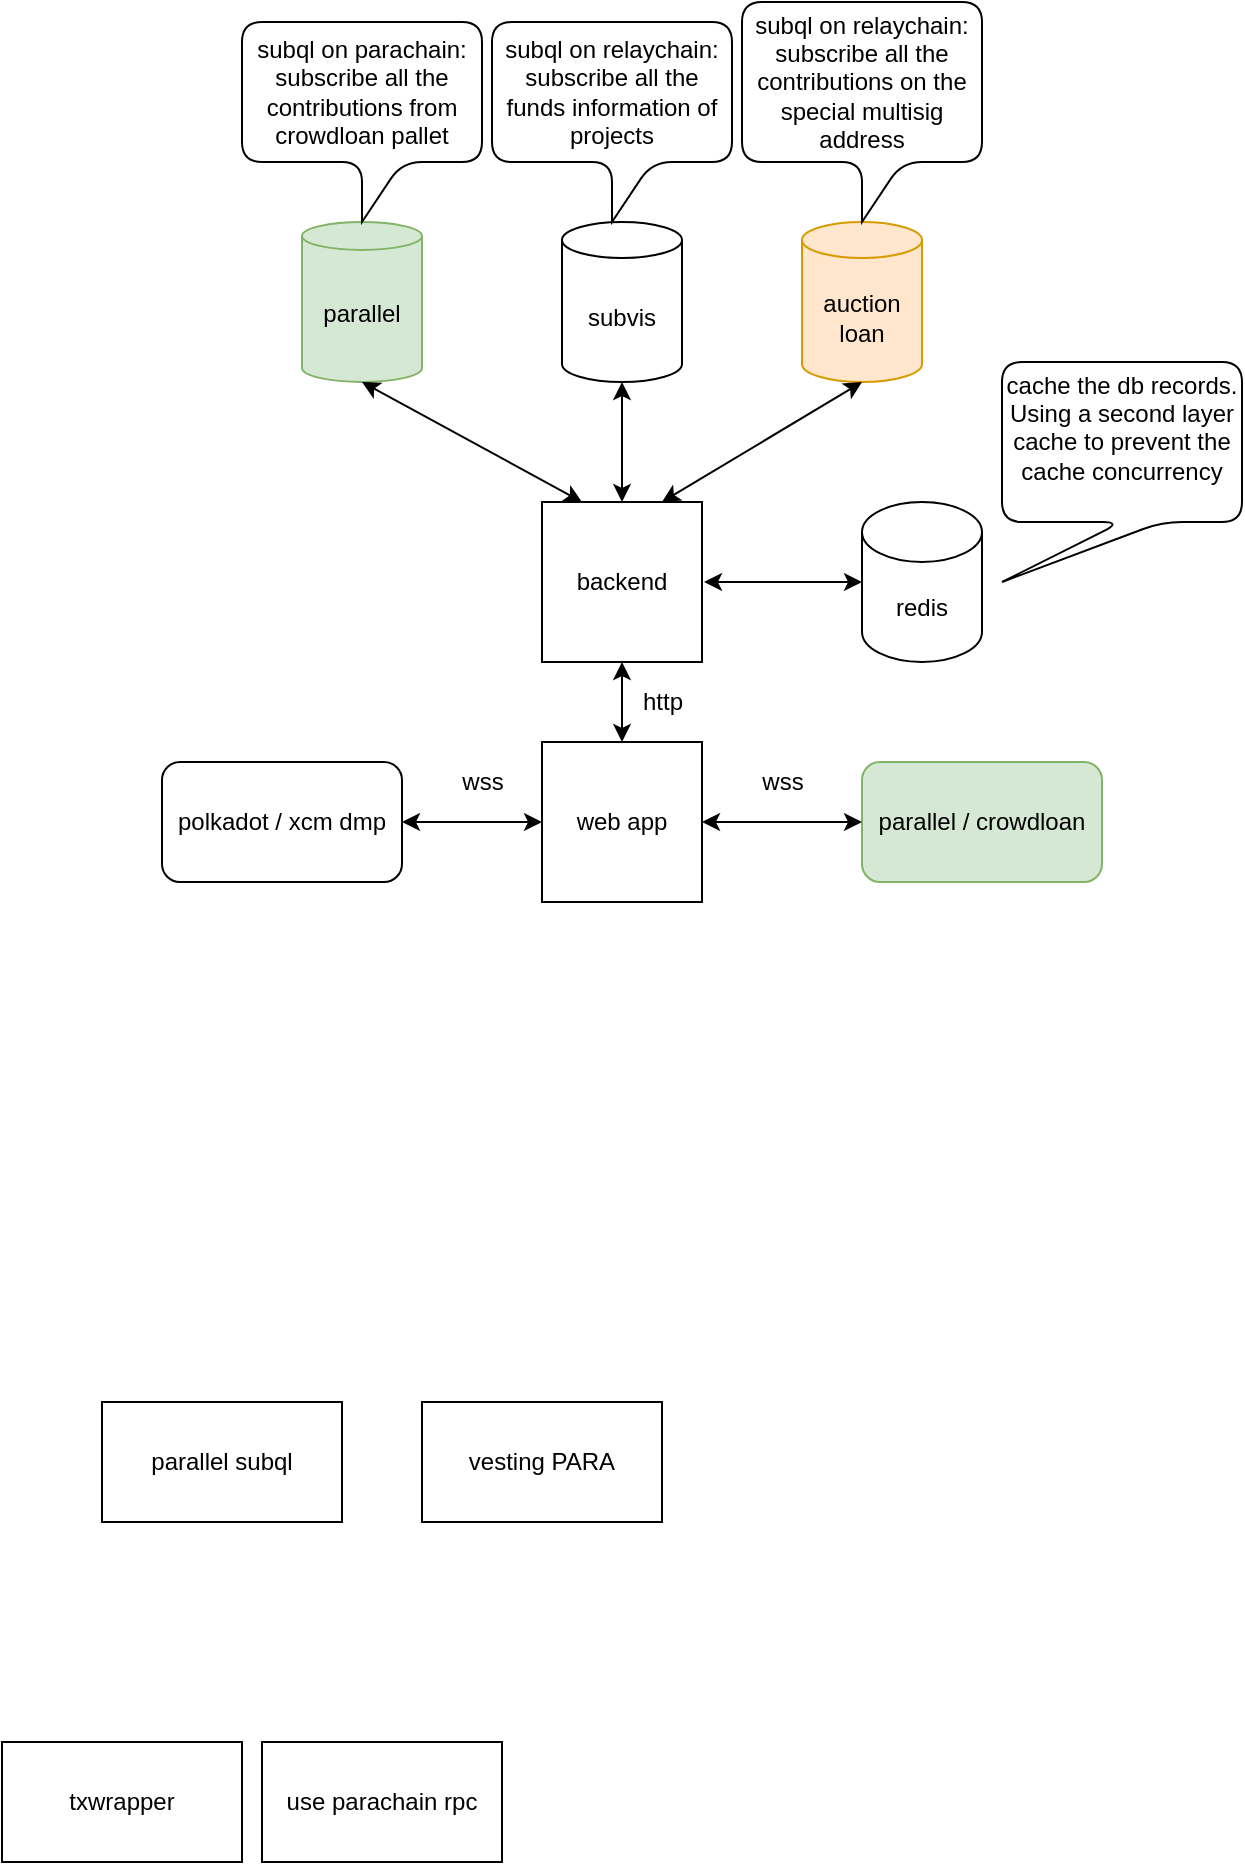<mxfile version="14.6.0" type="github">
  <diagram id="prtHgNgQTEPvFCAcTncT" name="Page-1">
    <mxGraphModel dx="1136" dy="771" grid="1" gridSize="10" guides="1" tooltips="1" connect="1" arrows="1" fold="1" page="1" pageScale="1" pageWidth="827" pageHeight="1169" math="0" shadow="0">
      <root>
        <mxCell id="0" />
        <mxCell id="1" parent="0" />
        <mxCell id="bsJFNkMjFdL67z3JUjti-1" value="web app" style="whiteSpace=wrap;html=1;aspect=fixed;" parent="1" vertex="1">
          <mxGeometry x="350" y="530" width="80" height="80" as="geometry" />
        </mxCell>
        <mxCell id="bsJFNkMjFdL67z3JUjti-3" value="polkadot / xcm dmp" style="rounded=1;whiteSpace=wrap;html=1;" parent="1" vertex="1">
          <mxGeometry x="160" y="540" width="120" height="60" as="geometry" />
        </mxCell>
        <mxCell id="bsJFNkMjFdL67z3JUjti-4" value="parallel / crowdloan" style="rounded=1;whiteSpace=wrap;html=1;fillColor=#d5e8d4;strokeColor=#82b366;" parent="1" vertex="1">
          <mxGeometry x="510" y="540" width="120" height="60" as="geometry" />
        </mxCell>
        <mxCell id="bsJFNkMjFdL67z3JUjti-6" value="" style="endArrow=classic;startArrow=classic;html=1;exitX=1;exitY=0.5;exitDx=0;exitDy=0;" parent="1" source="bsJFNkMjFdL67z3JUjti-1" target="bsJFNkMjFdL67z3JUjti-4" edge="1">
          <mxGeometry width="50" height="50" relative="1" as="geometry">
            <mxPoint x="430" y="580" as="sourcePoint" />
            <mxPoint x="480" y="530" as="targetPoint" />
          </mxGeometry>
        </mxCell>
        <mxCell id="bsJFNkMjFdL67z3JUjti-7" value="" style="endArrow=classic;startArrow=classic;html=1;entryX=0;entryY=0.5;entryDx=0;entryDy=0;exitX=1;exitY=0.5;exitDx=0;exitDy=0;" parent="1" source="bsJFNkMjFdL67z3JUjti-3" target="bsJFNkMjFdL67z3JUjti-1" edge="1">
          <mxGeometry width="50" height="50" relative="1" as="geometry">
            <mxPoint x="280" y="590" as="sourcePoint" />
            <mxPoint x="330" y="540" as="targetPoint" />
          </mxGeometry>
        </mxCell>
        <mxCell id="bsJFNkMjFdL67z3JUjti-8" value="backend" style="whiteSpace=wrap;html=1;aspect=fixed;" parent="1" vertex="1">
          <mxGeometry x="350" y="410" width="80" height="80" as="geometry" />
        </mxCell>
        <mxCell id="bsJFNkMjFdL67z3JUjti-9" value="subvis" style="shape=cylinder3;whiteSpace=wrap;html=1;boundedLbl=1;backgroundOutline=1;size=9;" parent="1" vertex="1">
          <mxGeometry x="360" y="270" width="60" height="80" as="geometry" />
        </mxCell>
        <mxCell id="bsJFNkMjFdL67z3JUjti-10" value="auction loan" style="shape=cylinder3;whiteSpace=wrap;html=1;boundedLbl=1;backgroundOutline=1;size=9;fillColor=#ffe6cc;strokeColor=#d79b00;" parent="1" vertex="1">
          <mxGeometry x="480" y="270" width="60" height="80" as="geometry" />
        </mxCell>
        <mxCell id="bsJFNkMjFdL67z3JUjti-11" value="redis" style="shape=cylinder3;whiteSpace=wrap;html=1;boundedLbl=1;backgroundOutline=1;size=15;" parent="1" vertex="1">
          <mxGeometry x="510" y="410" width="60" height="80" as="geometry" />
        </mxCell>
        <mxCell id="bsJFNkMjFdL67z3JUjti-14" value="" style="endArrow=classic;startArrow=classic;html=1;entryX=0.5;entryY=1;entryDx=0;entryDy=0;entryPerimeter=0;exitX=0.75;exitY=0;exitDx=0;exitDy=0;" parent="1" source="bsJFNkMjFdL67z3JUjti-8" target="bsJFNkMjFdL67z3JUjti-10" edge="1">
          <mxGeometry width="50" height="50" relative="1" as="geometry">
            <mxPoint x="430" y="600" as="sourcePoint" />
            <mxPoint x="480" y="550" as="targetPoint" />
          </mxGeometry>
        </mxCell>
        <mxCell id="bsJFNkMjFdL67z3JUjti-17" value="" style="endArrow=classic;startArrow=classic;html=1;entryX=0.5;entryY=1;entryDx=0;entryDy=0;entryPerimeter=0;exitX=0.5;exitY=0;exitDx=0;exitDy=0;" parent="1" source="bsJFNkMjFdL67z3JUjti-8" target="bsJFNkMjFdL67z3JUjti-9" edge="1">
          <mxGeometry width="50" height="50" relative="1" as="geometry">
            <mxPoint x="290" y="400" as="sourcePoint" />
            <mxPoint x="340" y="350" as="targetPoint" />
            <Array as="points" />
          </mxGeometry>
        </mxCell>
        <mxCell id="bsJFNkMjFdL67z3JUjti-18" value="" style="endArrow=classic;startArrow=classic;html=1;entryX=0.5;entryY=1;entryDx=0;entryDy=0;exitX=0.5;exitY=0;exitDx=0;exitDy=0;" parent="1" source="bsJFNkMjFdL67z3JUjti-1" target="bsJFNkMjFdL67z3JUjti-8" edge="1">
          <mxGeometry width="50" height="50" relative="1" as="geometry">
            <mxPoint x="430" y="600" as="sourcePoint" />
            <mxPoint x="480" y="550" as="targetPoint" />
          </mxGeometry>
        </mxCell>
        <mxCell id="bsJFNkMjFdL67z3JUjti-19" value="" style="endArrow=classic;startArrow=classic;html=1;entryX=0;entryY=0.5;entryDx=0;entryDy=0;entryPerimeter=0;" parent="1" target="bsJFNkMjFdL67z3JUjti-11" edge="1">
          <mxGeometry width="50" height="50" relative="1" as="geometry">
            <mxPoint x="431" y="450" as="sourcePoint" />
            <mxPoint x="490" y="400" as="targetPoint" />
          </mxGeometry>
        </mxCell>
        <mxCell id="bsJFNkMjFdL67z3JUjti-20" value="parallel" style="shape=cylinder3;whiteSpace=wrap;html=1;boundedLbl=1;backgroundOutline=1;size=7;fillColor=#d5e8d4;strokeColor=#82b366;" parent="1" vertex="1">
          <mxGeometry x="230" y="270" width="60" height="80" as="geometry" />
        </mxCell>
        <mxCell id="bsJFNkMjFdL67z3JUjti-21" value="" style="endArrow=classic;startArrow=classic;html=1;entryX=0.5;entryY=1;entryDx=0;entryDy=0;entryPerimeter=0;exitX=0.25;exitY=0;exitDx=0;exitDy=0;" parent="1" source="bsJFNkMjFdL67z3JUjti-8" target="bsJFNkMjFdL67z3JUjti-20" edge="1">
          <mxGeometry width="50" height="50" relative="1" as="geometry">
            <mxPoint x="240" y="420" as="sourcePoint" />
            <mxPoint x="290" y="370" as="targetPoint" />
          </mxGeometry>
        </mxCell>
        <mxCell id="bsJFNkMjFdL67z3JUjti-24" value="parallel subql" style="rounded=0;whiteSpace=wrap;html=1;" parent="1" vertex="1">
          <mxGeometry x="130" y="860" width="120" height="60" as="geometry" />
        </mxCell>
        <mxCell id="bsJFNkMjFdL67z3JUjti-25" value="use parachain rpc" style="rounded=0;whiteSpace=wrap;html=1;" parent="1" vertex="1">
          <mxGeometry x="210" y="1030" width="120" height="60" as="geometry" />
        </mxCell>
        <mxCell id="bsJFNkMjFdL67z3JUjti-26" value="txwrapper" style="rounded=0;whiteSpace=wrap;html=1;" parent="1" vertex="1">
          <mxGeometry x="80" y="1030" width="120" height="60" as="geometry" />
        </mxCell>
        <mxCell id="bsJFNkMjFdL67z3JUjti-27" value="vesting PARA" style="rounded=0;whiteSpace=wrap;html=1;" parent="1" vertex="1">
          <mxGeometry x="290" y="860" width="120" height="60" as="geometry" />
        </mxCell>
        <mxCell id="bsJFNkMjFdL67z3JUjti-30" value="subql on parachain:&lt;br&gt;subscribe all the contributions from crowdloan pallet" style="shape=callout;rounded=1;whiteSpace=wrap;html=1;perimeter=calloutPerimeter;" parent="1" vertex="1">
          <mxGeometry x="200" y="170" width="120" height="100" as="geometry" />
        </mxCell>
        <mxCell id="bsJFNkMjFdL67z3JUjti-37" value="subql on relaychain: subscribe all the funds information of projects" style="shape=callout;rounded=1;whiteSpace=wrap;html=1;perimeter=calloutPerimeter;" parent="1" vertex="1">
          <mxGeometry x="325" y="170" width="120" height="100" as="geometry" />
        </mxCell>
        <mxCell id="bsJFNkMjFdL67z3JUjti-38" value="subql on relaychain: subscribe all the contributions on the special multisig address" style="shape=callout;rounded=1;whiteSpace=wrap;html=1;perimeter=calloutPerimeter;" parent="1" vertex="1">
          <mxGeometry x="450" y="160" width="120" height="110" as="geometry" />
        </mxCell>
        <mxCell id="bsJFNkMjFdL67z3JUjti-43" value="cache the db records.&lt;br&gt;Using a second layer cache to prevent the cache concurrency&lt;br&gt;&amp;nbsp;" style="shape=callout;rounded=1;whiteSpace=wrap;html=1;perimeter=calloutPerimeter;position2=0;" parent="1" vertex="1">
          <mxGeometry x="580" y="340" width="120" height="110" as="geometry" />
        </mxCell>
        <mxCell id="bsJFNkMjFdL67z3JUjti-45" value="wss" style="text;html=1;align=center;verticalAlign=middle;resizable=0;points=[];autosize=1;strokeColor=none;" parent="1" vertex="1">
          <mxGeometry x="300" y="540" width="40" height="20" as="geometry" />
        </mxCell>
        <mxCell id="bsJFNkMjFdL67z3JUjti-46" value="wss" style="text;html=1;align=center;verticalAlign=middle;resizable=0;points=[];autosize=1;strokeColor=none;" parent="1" vertex="1">
          <mxGeometry x="450" y="540" width="40" height="20" as="geometry" />
        </mxCell>
        <mxCell id="bsJFNkMjFdL67z3JUjti-47" value="http" style="text;html=1;align=center;verticalAlign=middle;resizable=0;points=[];autosize=1;strokeColor=none;" parent="1" vertex="1">
          <mxGeometry x="390" y="500" width="40" height="20" as="geometry" />
        </mxCell>
      </root>
    </mxGraphModel>
  </diagram>
</mxfile>
